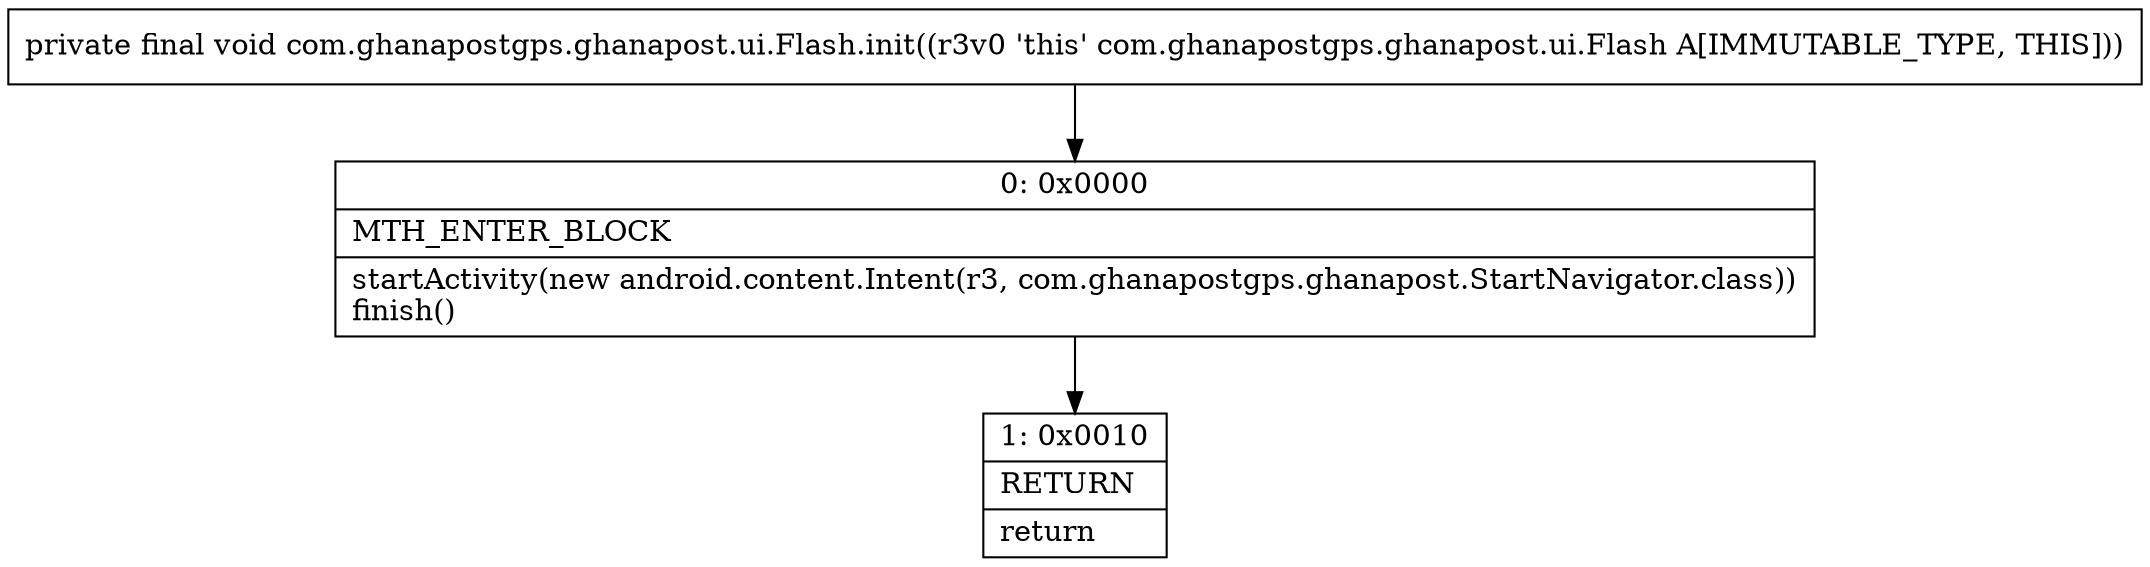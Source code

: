 digraph "CFG forcom.ghanapostgps.ghanapost.ui.Flash.init()V" {
Node_0 [shape=record,label="{0\:\ 0x0000|MTH_ENTER_BLOCK\l|startActivity(new android.content.Intent(r3, com.ghanapostgps.ghanapost.StartNavigator.class))\lfinish()\l}"];
Node_1 [shape=record,label="{1\:\ 0x0010|RETURN\l|return\l}"];
MethodNode[shape=record,label="{private final void com.ghanapostgps.ghanapost.ui.Flash.init((r3v0 'this' com.ghanapostgps.ghanapost.ui.Flash A[IMMUTABLE_TYPE, THIS])) }"];
MethodNode -> Node_0;
Node_0 -> Node_1;
}

